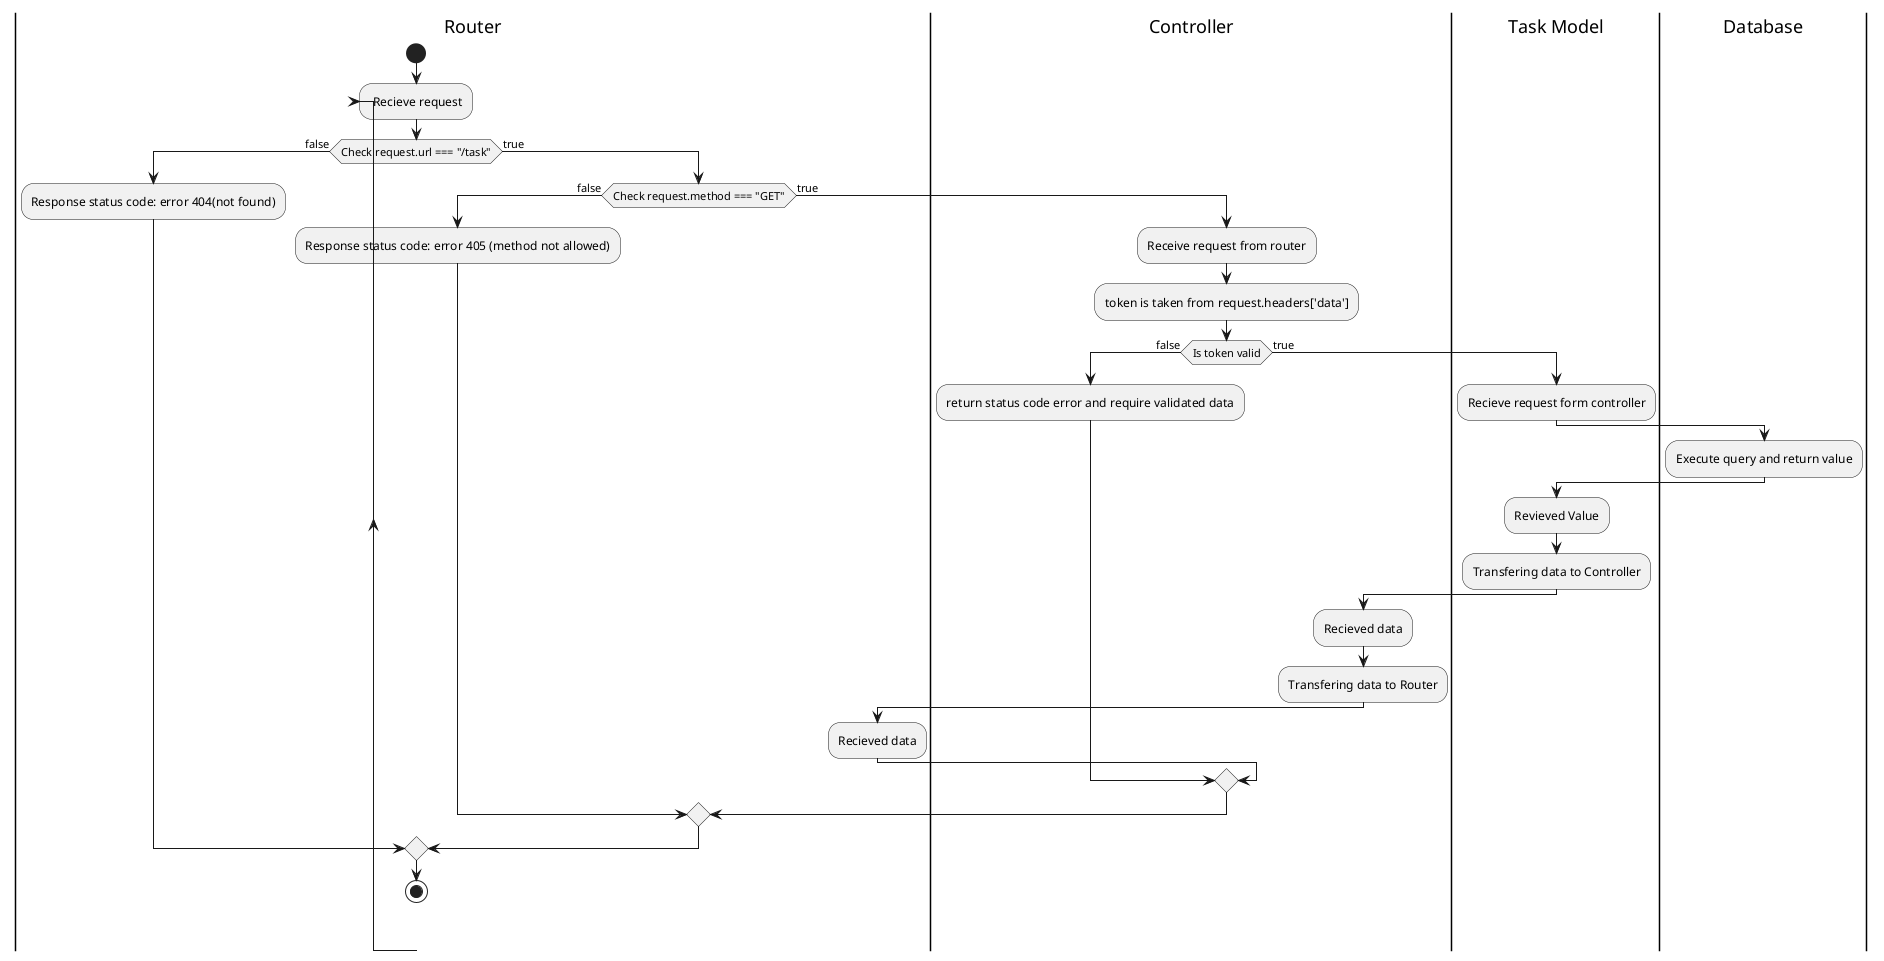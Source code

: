 @startuml diagram router getTask
| Router |
start
repeat: Recieve request 
    if (Check request.url === "/task") then (false)
    :Response status code: error 404(not found);
    else (true)
        if (Check request.method === "GET") then (false)
        :Response status code: error 405 (method not allowed);
        else (true)
            | Controller |
            :Receive request from router;
            :token is taken from request.headers['data'];
            if (Is token valid) then (false)
            :return status code error and require validated data;
            | Router |
            else (true)
                | Task Model |
                :Recieve request form controller;
                | Database |
                :Execute query and return value;
                | Task Model |
                :Revieved Value;
                :Transfering data to Controller;
                | Controller |
                :Recieved data;
                :Transfering data to Router;
                | Router |
                :Recieved data;
            endif
        endif
    endif
stop
@enduml